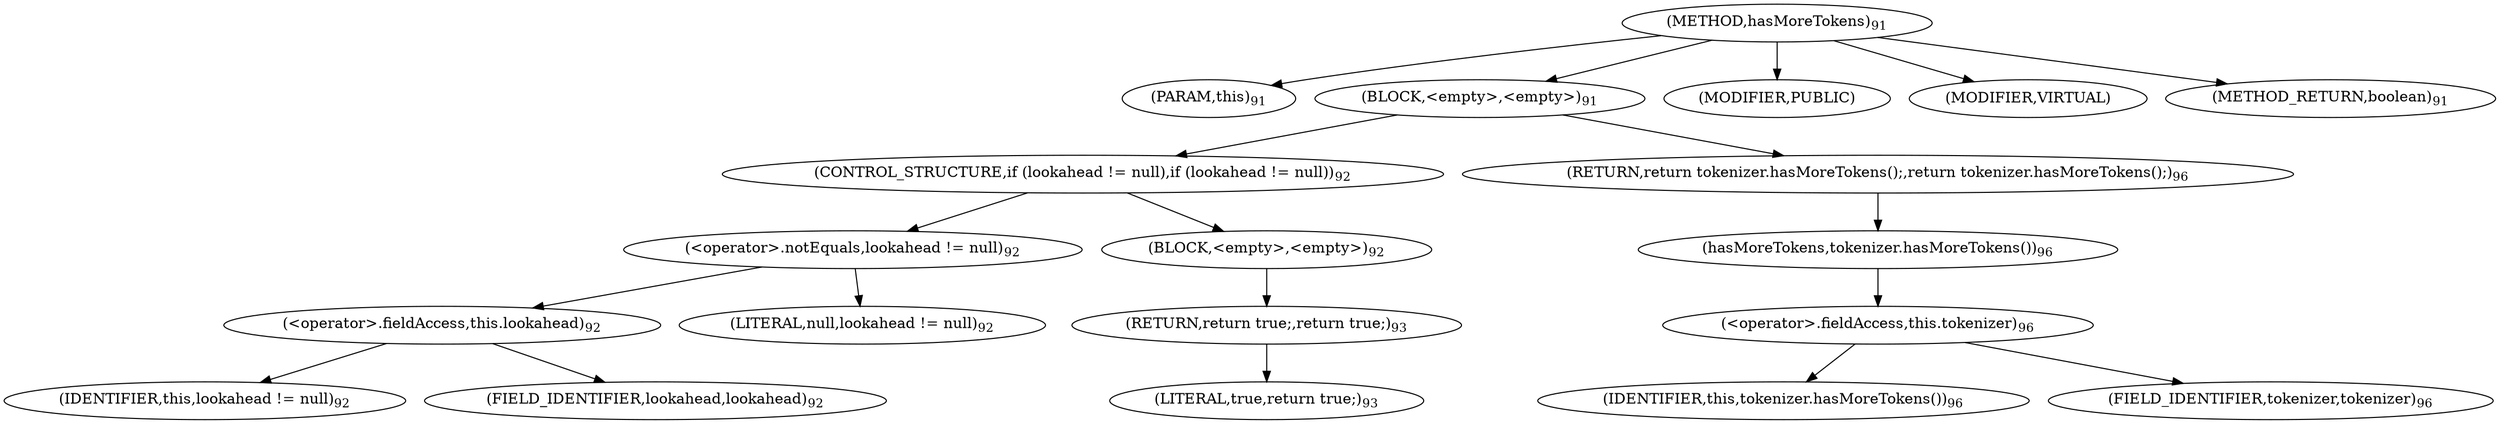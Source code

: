 digraph "hasMoreTokens" {  
"59" [label = <(METHOD,hasMoreTokens)<SUB>91</SUB>> ]
"60" [label = <(PARAM,this)<SUB>91</SUB>> ]
"61" [label = <(BLOCK,&lt;empty&gt;,&lt;empty&gt;)<SUB>91</SUB>> ]
"62" [label = <(CONTROL_STRUCTURE,if (lookahead != null),if (lookahead != null))<SUB>92</SUB>> ]
"63" [label = <(&lt;operator&gt;.notEquals,lookahead != null)<SUB>92</SUB>> ]
"64" [label = <(&lt;operator&gt;.fieldAccess,this.lookahead)<SUB>92</SUB>> ]
"65" [label = <(IDENTIFIER,this,lookahead != null)<SUB>92</SUB>> ]
"66" [label = <(FIELD_IDENTIFIER,lookahead,lookahead)<SUB>92</SUB>> ]
"67" [label = <(LITERAL,null,lookahead != null)<SUB>92</SUB>> ]
"68" [label = <(BLOCK,&lt;empty&gt;,&lt;empty&gt;)<SUB>92</SUB>> ]
"69" [label = <(RETURN,return true;,return true;)<SUB>93</SUB>> ]
"70" [label = <(LITERAL,true,return true;)<SUB>93</SUB>> ]
"71" [label = <(RETURN,return tokenizer.hasMoreTokens();,return tokenizer.hasMoreTokens();)<SUB>96</SUB>> ]
"72" [label = <(hasMoreTokens,tokenizer.hasMoreTokens())<SUB>96</SUB>> ]
"73" [label = <(&lt;operator&gt;.fieldAccess,this.tokenizer)<SUB>96</SUB>> ]
"74" [label = <(IDENTIFIER,this,tokenizer.hasMoreTokens())<SUB>96</SUB>> ]
"75" [label = <(FIELD_IDENTIFIER,tokenizer,tokenizer)<SUB>96</SUB>> ]
"76" [label = <(MODIFIER,PUBLIC)> ]
"77" [label = <(MODIFIER,VIRTUAL)> ]
"78" [label = <(METHOD_RETURN,boolean)<SUB>91</SUB>> ]
  "59" -> "60" 
  "59" -> "61" 
  "59" -> "76" 
  "59" -> "77" 
  "59" -> "78" 
  "61" -> "62" 
  "61" -> "71" 
  "62" -> "63" 
  "62" -> "68" 
  "63" -> "64" 
  "63" -> "67" 
  "64" -> "65" 
  "64" -> "66" 
  "68" -> "69" 
  "69" -> "70" 
  "71" -> "72" 
  "72" -> "73" 
  "73" -> "74" 
  "73" -> "75" 
}
